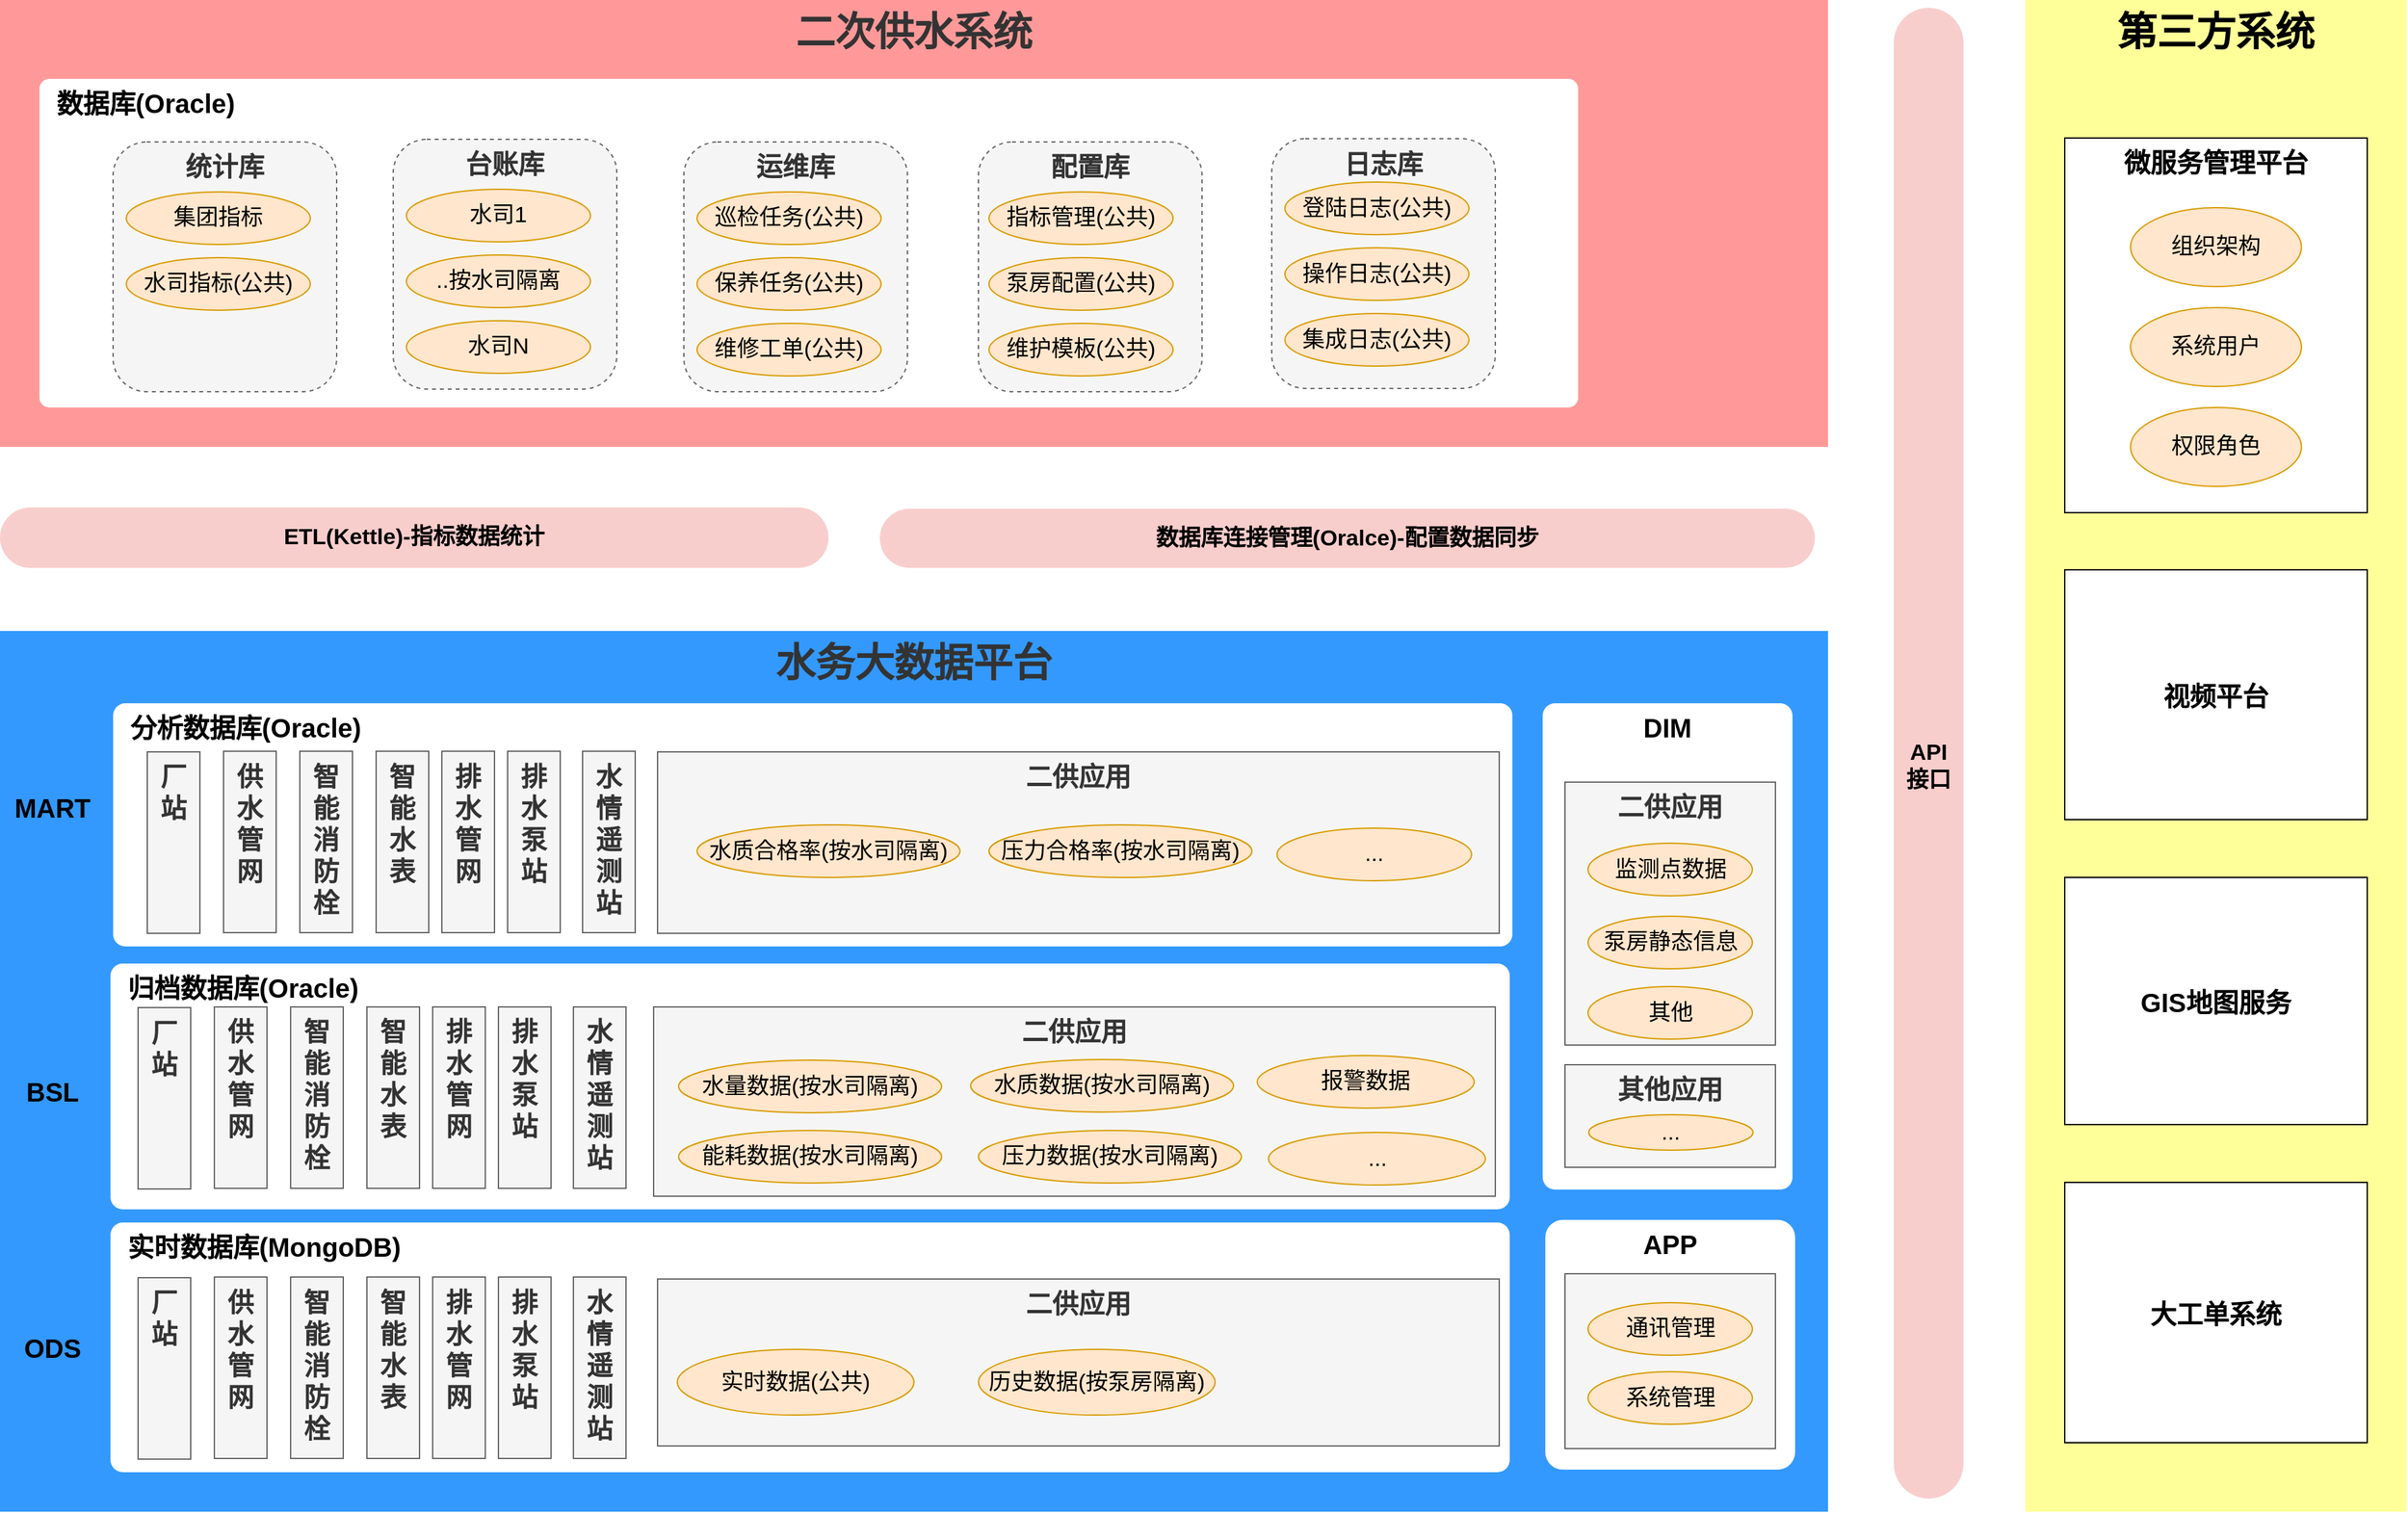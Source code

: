 <mxfile version="11.1.4" type="github"><diagram id="aUxOVbYmpMWk11X6O8E0" name="数据架构图0"><mxGraphModel dx="1613" dy="1033" grid="0" gridSize="10" guides="1" tooltips="1" connect="1" arrows="1" fold="1" page="1" pageScale="1" pageWidth="1654" pageHeight="1169" math="0" shadow="0"><root><mxCell id="0"/><mxCell id="1" parent="0"/><mxCell id="Oe_9LSU3-vvhIkW45eWQ-1" value="水务大数据平台" style="rounded=0;whiteSpace=wrap;html=1;align=center;verticalAlign=top;fontStyle=1;fontSize=30;fillColor=#3399FF;strokeColor=none;fontColor=#333333;" parent="1" vertex="1"><mxGeometry x="10" y="640" width="1390" height="670" as="geometry"/></mxCell><mxCell id="Oe_9LSU3-vvhIkW45eWQ-2" value="第三方系统" style="rounded=0;whiteSpace=wrap;html=1;fontSize=30;align=center;verticalAlign=top;fontStyle=1;fillColor=#FFFF99;strokeColor=none;" parent="1" vertex="1"><mxGeometry x="1550" y="160" width="290" height="1150" as="geometry"/></mxCell><mxCell id="Oe_9LSU3-vvhIkW45eWQ-3" value="二次供水系统" style="rounded=0;whiteSpace=wrap;html=1;align=center;verticalAlign=top;fontStyle=1;fontSize=30;fillColor=#FF9999;strokeColor=none;fontColor=#333333;" parent="1" vertex="1"><mxGeometry x="10" y="160" width="1390" height="340" as="geometry"/></mxCell><mxCell id="Oe_9LSU3-vvhIkW45eWQ-4" value="微服务管理平台" style="rounded=0;whiteSpace=wrap;html=1;align=center;verticalAlign=top;fontStyle=1;fontSize=20;" parent="1" vertex="1"><mxGeometry x="1580" y="265" width="230" height="285" as="geometry"/></mxCell><mxCell id="Oe_9LSU3-vvhIkW45eWQ-7" value="ETL(Kettle)-指标数据统计" style="rounded=1;whiteSpace=wrap;html=1;arcSize=50;fillColor=#f8cecc;strokeColor=none;fontSize=17;fontStyle=1" parent="1" vertex="1"><mxGeometry x="10" y="546" width="630" height="46" as="geometry"/></mxCell><mxCell id="Oe_9LSU3-vvhIkW45eWQ-10" value="数据库连接管理(Oralce)-配置数据同步" style="rounded=1;whiteSpace=wrap;html=1;arcSize=50;fillColor=#f8cecc;strokeColor=none;fontSize=17;fontStyle=1" parent="1" vertex="1"><mxGeometry x="679" y="547" width="711" height="45" as="geometry"/></mxCell><mxCell id="Oe_9LSU3-vvhIkW45eWQ-11" value="组织架构" style="ellipse;whiteSpace=wrap;html=1;align=center;fontSize=17;fillColor=#ffe6cc;strokeColor=#d79b00;" parent="1" vertex="1"><mxGeometry x="1630" y="318" width="130" height="60" as="geometry"/></mxCell><mxCell id="Oe_9LSU3-vvhIkW45eWQ-12" value="系统用户" style="ellipse;whiteSpace=wrap;html=1;align=center;fontSize=17;fillColor=#ffe6cc;strokeColor=#d79b00;" parent="1" vertex="1"><mxGeometry x="1630" y="394" width="130" height="60" as="geometry"/></mxCell><mxCell id="Oe_9LSU3-vvhIkW45eWQ-13" value="权限角色" style="ellipse;whiteSpace=wrap;html=1;align=center;fontSize=17;fillColor=#ffe6cc;strokeColor=#d79b00;" parent="1" vertex="1"><mxGeometry x="1630" y="470" width="130" height="60" as="geometry"/></mxCell><mxCell id="Oe_9LSU3-vvhIkW45eWQ-14" value="&amp;nbsp; 数据库(Oracle)" style="rounded=1;whiteSpace=wrap;html=1;align=left;arcSize=3;verticalAlign=top;fontSize=20;fontStyle=1;strokeColor=none;" parent="1" vertex="1"><mxGeometry x="40" y="220" width="1170" height="250" as="geometry"/></mxCell><mxCell id="Oe_9LSU3-vvhIkW45eWQ-15" value="台账库" style="rounded=1;whiteSpace=wrap;html=1;align=center;verticalAlign=top;fontSize=20;fontStyle=1;fillColor=#f5f5f5;strokeColor=#666666;fontColor=#333333;dashed=1;" parent="1" vertex="1"><mxGeometry x="309" y="266" width="170" height="190" as="geometry"/></mxCell><mxCell id="Oe_9LSU3-vvhIkW45eWQ-16" value="运维库" style="rounded=1;whiteSpace=wrap;html=1;align=center;verticalAlign=top;fontSize=20;fontStyle=1;fillColor=#f5f5f5;strokeColor=#666666;fontColor=#333333;dashed=1;" parent="1" vertex="1"><mxGeometry x="530" y="268" width="170" height="190" as="geometry"/></mxCell><mxCell id="Oe_9LSU3-vvhIkW45eWQ-17" value="配置库" style="rounded=1;whiteSpace=wrap;html=1;align=center;verticalAlign=top;fontSize=20;fontStyle=1;fillColor=#f5f5f5;strokeColor=#666666;fontColor=#333333;dashed=1;" parent="1" vertex="1"><mxGeometry x="754" y="268" width="170" height="190" as="geometry"/></mxCell><mxCell id="Oe_9LSU3-vvhIkW45eWQ-18" value="统计库" style="rounded=1;whiteSpace=wrap;html=1;align=center;verticalAlign=top;fontSize=20;fontStyle=1;fillColor=#f5f5f5;strokeColor=#666666;fontColor=#333333;dashed=1;" parent="1" vertex="1"><mxGeometry x="96" y="268" width="170" height="190" as="geometry"/></mxCell><mxCell id="Oe_9LSU3-vvhIkW45eWQ-19" value="日志库" style="rounded=1;whiteSpace=wrap;html=1;align=center;verticalAlign=top;fontSize=20;fontStyle=1;fillColor=#f5f5f5;strokeColor=#666666;fontColor=#333333;dashed=1;" parent="1" vertex="1"><mxGeometry x="977" y="265.5" width="170" height="190" as="geometry"/></mxCell><mxCell id="Oe_9LSU3-vvhIkW45eWQ-20" value="水司1" style="ellipse;whiteSpace=wrap;html=1;align=center;fontSize=17;fillColor=#ffe6cc;strokeColor=#d79b00;" parent="1" vertex="1"><mxGeometry x="319" y="304" width="140" height="40" as="geometry"/></mxCell><mxCell id="Oe_9LSU3-vvhIkW45eWQ-21" value="..按水司隔离" style="ellipse;whiteSpace=wrap;html=1;align=center;fontSize=17;fillColor=#ffe6cc;strokeColor=#d79b00;" parent="1" vertex="1"><mxGeometry x="319" y="354" width="140" height="40" as="geometry"/></mxCell><mxCell id="Oe_9LSU3-vvhIkW45eWQ-22" value="水司N" style="ellipse;whiteSpace=wrap;html=1;align=center;fontSize=17;fillColor=#ffe6cc;strokeColor=#d79b00;" parent="1" vertex="1"><mxGeometry x="319" y="404" width="140" height="40" as="geometry"/></mxCell><mxCell id="Oe_9LSU3-vvhIkW45eWQ-23" value="集团指标" style="ellipse;whiteSpace=wrap;html=1;align=center;fontSize=17;fillColor=#ffe6cc;strokeColor=#d79b00;" parent="1" vertex="1"><mxGeometry x="106" y="306" width="140" height="40" as="geometry"/></mxCell><mxCell id="Oe_9LSU3-vvhIkW45eWQ-24" value="水司指标(公共)" style="ellipse;whiteSpace=wrap;html=1;align=center;fontSize=17;fillColor=#ffe6cc;strokeColor=#d79b00;" parent="1" vertex="1"><mxGeometry x="106" y="356" width="140" height="40" as="geometry"/></mxCell><mxCell id="Oe_9LSU3-vvhIkW45eWQ-25" value="巡检任务(公共)" style="ellipse;whiteSpace=wrap;html=1;align=center;fontSize=17;fillColor=#ffe6cc;strokeColor=#d79b00;" parent="1" vertex="1"><mxGeometry x="540" y="306" width="140" height="40" as="geometry"/></mxCell><mxCell id="Oe_9LSU3-vvhIkW45eWQ-26" value="保养任务(公共)" style="ellipse;whiteSpace=wrap;html=1;align=center;fontSize=17;fillColor=#ffe6cc;strokeColor=#d79b00;" parent="1" vertex="1"><mxGeometry x="540" y="356" width="140" height="40" as="geometry"/></mxCell><mxCell id="Oe_9LSU3-vvhIkW45eWQ-27" value="维修工单(公共)" style="ellipse;whiteSpace=wrap;html=1;align=center;fontSize=17;fillColor=#ffe6cc;strokeColor=#d79b00;" parent="1" vertex="1"><mxGeometry x="540" y="406" width="140" height="40" as="geometry"/></mxCell><mxCell id="Oe_9LSU3-vvhIkW45eWQ-28" value="指标管理(公共)" style="ellipse;whiteSpace=wrap;html=1;align=center;fontSize=17;fillColor=#ffe6cc;strokeColor=#d79b00;" parent="1" vertex="1"><mxGeometry x="762" y="306" width="140" height="40" as="geometry"/></mxCell><mxCell id="Oe_9LSU3-vvhIkW45eWQ-29" value="泵房配置(公共)" style="ellipse;whiteSpace=wrap;html=1;align=center;fontSize=17;fillColor=#ffe6cc;strokeColor=#d79b00;" parent="1" vertex="1"><mxGeometry x="762" y="356" width="140" height="40" as="geometry"/></mxCell><mxCell id="Oe_9LSU3-vvhIkW45eWQ-30" value="维护模板(公共)" style="ellipse;whiteSpace=wrap;html=1;align=center;fontSize=17;fillColor=#ffe6cc;strokeColor=#d79b00;" parent="1" vertex="1"><mxGeometry x="762" y="406" width="140" height="40" as="geometry"/></mxCell><mxCell id="Oe_9LSU3-vvhIkW45eWQ-31" value="登陆日志(公共)" style="ellipse;whiteSpace=wrap;html=1;align=center;fontSize=17;fillColor=#ffe6cc;strokeColor=#d79b00;" parent="1" vertex="1"><mxGeometry x="987" y="298.5" width="140" height="40" as="geometry"/></mxCell><mxCell id="Oe_9LSU3-vvhIkW45eWQ-32" value="操作日志(公共)" style="ellipse;whiteSpace=wrap;html=1;align=center;fontSize=17;fillColor=#ffe6cc;strokeColor=#d79b00;" parent="1" vertex="1"><mxGeometry x="987" y="348.5" width="140" height="40" as="geometry"/></mxCell><mxCell id="Oe_9LSU3-vvhIkW45eWQ-33" value="集成日志(公共)" style="ellipse;whiteSpace=wrap;html=1;align=center;fontSize=17;fillColor=#ffe6cc;strokeColor=#d79b00;" parent="1" vertex="1"><mxGeometry x="987" y="398.5" width="140" height="40" as="geometry"/></mxCell><mxCell id="Oe_9LSU3-vvhIkW45eWQ-34" value="视频平台" style="rounded=0;whiteSpace=wrap;html=1;align=center;verticalAlign=middle;fontStyle=1;fontSize=20;" parent="1" vertex="1"><mxGeometry x="1580" y="593.5" width="230" height="190" as="geometry"/></mxCell><mxCell id="Oe_9LSU3-vvhIkW45eWQ-35" value="GIS地图服务" style="rounded=0;whiteSpace=wrap;html=1;align=center;verticalAlign=middle;fontStyle=1;fontSize=20;" parent="1" vertex="1"><mxGeometry x="1580" y="827.5" width="230" height="188" as="geometry"/></mxCell><mxCell id="Oe_9LSU3-vvhIkW45eWQ-36" value="大工单系统" style="rounded=0;whiteSpace=wrap;html=1;align=center;verticalAlign=middle;fontStyle=1;fontSize=20;" parent="1" vertex="1"><mxGeometry x="1580" y="1059.5" width="230" height="198" as="geometry"/></mxCell><mxCell id="Oe_9LSU3-vvhIkW45eWQ-39" value="&lt;br style=&quot;font-size: 17px;&quot;&gt;API&lt;br style=&quot;font-size: 17px;&quot;&gt;接口" style="rounded=1;whiteSpace=wrap;html=1;fillColor=#f8cecc;fontSize=17;align=center;arcSize=50;strokeColor=none;fontStyle=1" parent="1" vertex="1"><mxGeometry x="1450" y="166" width="53" height="1134" as="geometry"/></mxCell><mxCell id="Oe_9LSU3-vvhIkW45eWQ-60" value="&amp;nbsp; 分析数据库(Oracle)" style="rounded=1;whiteSpace=wrap;html=1;align=left;verticalAlign=top;fontSize=20;fontStyle=1;arcSize=5;strokeColor=none;" parent="1" vertex="1"><mxGeometry x="96" y="695" width="1064" height="185" as="geometry"/></mxCell><mxCell id="Oe_9LSU3-vvhIkW45eWQ-62" value="APP" style="rounded=1;whiteSpace=wrap;html=1;align=center;verticalAlign=top;fontSize=20;fontStyle=1;arcSize=7;strokeColor=none;" parent="1" vertex="1"><mxGeometry x="1185" y="1088" width="190" height="190" as="geometry"/></mxCell><mxCell id="Oe_9LSU3-vvhIkW45eWQ-64" value="DIM" style="rounded=1;whiteSpace=wrap;html=1;align=center;verticalAlign=top;fontSize=20;fontStyle=1;arcSize=5;strokeColor=none;fillColor=#FFFFFF;" parent="1" vertex="1"><mxGeometry x="1183" y="695" width="190" height="370" as="geometry"/></mxCell><mxCell id="Oe_9LSU3-vvhIkW45eWQ-65" value="&amp;nbsp; 归档数据库(Oracle)" style="rounded=1;whiteSpace=wrap;html=1;align=left;verticalAlign=top;fontSize=20;fontStyle=1;arcSize=5;strokeColor=none;" parent="1" vertex="1"><mxGeometry x="94" y="893" width="1064" height="187" as="geometry"/></mxCell><mxCell id="Oe_9LSU3-vvhIkW45eWQ-66" value="&amp;nbsp; 实时数据库(MongoDB)" style="rounded=1;whiteSpace=wrap;html=1;align=left;verticalAlign=top;fontSize=20;fontStyle=1;arcSize=5;strokeColor=none;" parent="1" vertex="1"><mxGeometry x="94" y="1090" width="1064" height="190" as="geometry"/></mxCell><mxCell id="TP82hIZ7wopVkF_2bIH0-3" value="二供应用" style="rounded=0;whiteSpace=wrap;html=1;align=center;verticalAlign=top;fontStyle=1;fontSize=20;fillColor=#f5f5f5;strokeColor=#666666;fontColor=#333333;" parent="1" vertex="1"><mxGeometry x="510" y="732" width="640" height="138" as="geometry"/></mxCell><mxCell id="B3ke0WY-uUrDIo5z7b3S-2" value="二供应用" style="rounded=0;whiteSpace=wrap;html=1;align=center;verticalAlign=top;fontStyle=1;fontSize=20;fillColor=#f5f5f5;strokeColor=#666666;fontColor=#333333;" parent="1" vertex="1"><mxGeometry x="507" y="926" width="640" height="144" as="geometry"/></mxCell><mxCell id="B3ke0WY-uUrDIo5z7b3S-1" value="水量数据(按水司隔离)" style="ellipse;whiteSpace=wrap;html=1;align=center;fontSize=17;fillColor=#ffe6cc;strokeColor=#d79b00;" parent="1" vertex="1"><mxGeometry x="526" y="966.5" width="200" height="40" as="geometry"/></mxCell><mxCell id="_du3vOML5FgjFtgtdQqs-1" value="能耗数据(按水司隔离)" style="ellipse;whiteSpace=wrap;html=1;align=center;fontSize=17;fillColor=#ffe6cc;strokeColor=#d79b00;" parent="1" vertex="1"><mxGeometry x="526" y="1020" width="200" height="40" as="geometry"/></mxCell><mxCell id="_du3vOML5FgjFtgtdQqs-4" value="压力数据(按水司隔离)" style="ellipse;whiteSpace=wrap;html=1;align=center;fontSize=17;fillColor=#ffe6cc;strokeColor=#d79b00;" parent="1" vertex="1"><mxGeometry x="754" y="1020" width="200" height="40" as="geometry"/></mxCell><mxCell id="_du3vOML5FgjFtgtdQqs-6" value="二供应用" style="rounded=0;whiteSpace=wrap;html=1;align=center;verticalAlign=top;fontStyle=1;fontSize=20;fillColor=#f5f5f5;strokeColor=#666666;fontColor=#333333;" parent="1" vertex="1"><mxGeometry x="510" y="1133" width="640" height="127" as="geometry"/></mxCell><mxCell id="aE88TOAT0BhvEkj1Yj9G-1" value="水质数据(按水司隔离)" style="ellipse;whiteSpace=wrap;html=1;align=center;fontSize=17;fillColor=#ffe6cc;strokeColor=#d79b00;" parent="1" vertex="1"><mxGeometry x="748" y="966" width="200" height="40" as="geometry"/></mxCell><mxCell id="aE88TOAT0BhvEkj1Yj9G-2" value="报警数据" style="ellipse;whiteSpace=wrap;html=1;align=center;fontSize=17;fillColor=#ffe6cc;strokeColor=#d79b00;" parent="1" vertex="1"><mxGeometry x="966" y="963" width="165" height="40" as="geometry"/></mxCell><mxCell id="aE88TOAT0BhvEkj1Yj9G-3" value="压力合格率(按水司隔离)" style="ellipse;whiteSpace=wrap;html=1;align=center;fontSize=17;fillColor=#ffe6cc;strokeColor=#d79b00;" parent="1" vertex="1"><mxGeometry x="762" y="787.5" width="200" height="40" as="geometry"/></mxCell><mxCell id="aE88TOAT0BhvEkj1Yj9G-4" value="水质合格率(按水司隔离)" style="ellipse;whiteSpace=wrap;html=1;align=center;fontSize=17;fillColor=#ffe6cc;strokeColor=#d79b00;" parent="1" vertex="1"><mxGeometry x="540" y="787.5" width="200" height="40" as="geometry"/></mxCell><mxCell id="LhAA3mIobMFLbq-8ydLx-1" value="历史数据(按泵房隔离)" style="ellipse;whiteSpace=wrap;html=1;align=center;fontSize=17;fillColor=#ffe6cc;strokeColor=#d79b00;" parent="1" vertex="1"><mxGeometry x="754" y="1186.5" width="180" height="50" as="geometry"/></mxCell><mxCell id="byFm4O6IbIQinCRda1SG-1" value="实时数据(公共)" style="ellipse;whiteSpace=wrap;html=1;align=center;fontSize=17;fillColor=#ffe6cc;strokeColor=#d79b00;" parent="1" vertex="1"><mxGeometry x="525" y="1186.5" width="180" height="50" as="geometry"/></mxCell><mxCell id="byFm4O6IbIQinCRda1SG-3" value="厂站" style="rounded=0;whiteSpace=wrap;html=1;align=center;verticalAlign=top;fontStyle=1;fontSize=20;fillColor=#f5f5f5;strokeColor=#666666;fontColor=#333333;" parent="1" vertex="1"><mxGeometry x="122" y="732" width="40" height="138" as="geometry"/></mxCell><mxCell id="byFm4O6IbIQinCRda1SG-4" value="供水管网" style="rounded=0;whiteSpace=wrap;html=1;align=center;verticalAlign=top;fontStyle=1;fontSize=20;fillColor=#f5f5f5;strokeColor=#666666;fontColor=#333333;" parent="1" vertex="1"><mxGeometry x="180" y="731.5" width="40" height="138" as="geometry"/></mxCell><mxCell id="byFm4O6IbIQinCRda1SG-5" value="智能消防栓" style="rounded=0;whiteSpace=wrap;html=1;align=center;verticalAlign=top;fontStyle=1;fontSize=20;fillColor=#f5f5f5;strokeColor=#666666;fontColor=#333333;" parent="1" vertex="1"><mxGeometry x="238" y="731.5" width="40" height="138" as="geometry"/></mxCell><mxCell id="byFm4O6IbIQinCRda1SG-6" value="智能水表" style="rounded=0;whiteSpace=wrap;html=1;align=center;verticalAlign=top;fontStyle=1;fontSize=20;fillColor=#f5f5f5;strokeColor=#666666;fontColor=#333333;" parent="1" vertex="1"><mxGeometry x="296" y="731.5" width="40" height="138" as="geometry"/></mxCell><mxCell id="byFm4O6IbIQinCRda1SG-7" value="排水管网" style="rounded=0;whiteSpace=wrap;html=1;align=center;verticalAlign=top;fontStyle=1;fontSize=20;fillColor=#f5f5f5;strokeColor=#666666;fontColor=#333333;" parent="1" vertex="1"><mxGeometry x="346" y="731.5" width="40" height="138" as="geometry"/></mxCell><mxCell id="byFm4O6IbIQinCRda1SG-8" value="排水泵站" style="rounded=0;whiteSpace=wrap;html=1;align=center;verticalAlign=top;fontStyle=1;fontSize=20;fillColor=#f5f5f5;strokeColor=#666666;fontColor=#333333;" parent="1" vertex="1"><mxGeometry x="396" y="731.5" width="40" height="138" as="geometry"/></mxCell><mxCell id="byFm4O6IbIQinCRda1SG-9" value="水情遥测站" style="rounded=0;whiteSpace=wrap;html=1;align=center;verticalAlign=top;fontStyle=1;fontSize=20;fillColor=#f5f5f5;strokeColor=#666666;fontColor=#333333;" parent="1" vertex="1"><mxGeometry x="453" y="731.5" width="40" height="138" as="geometry"/></mxCell><mxCell id="byFm4O6IbIQinCRda1SG-10" value="厂站" style="rounded=0;whiteSpace=wrap;html=1;align=center;verticalAlign=top;fontStyle=1;fontSize=20;fillColor=#f5f5f5;strokeColor=#666666;fontColor=#333333;" parent="1" vertex="1"><mxGeometry x="115" y="926.5" width="40" height="138" as="geometry"/></mxCell><mxCell id="byFm4O6IbIQinCRda1SG-11" value="供水管网" style="rounded=0;whiteSpace=wrap;html=1;align=center;verticalAlign=top;fontStyle=1;fontSize=20;fillColor=#f5f5f5;strokeColor=#666666;fontColor=#333333;" parent="1" vertex="1"><mxGeometry x="173" y="926" width="40" height="138" as="geometry"/></mxCell><mxCell id="byFm4O6IbIQinCRda1SG-12" value="智能消防栓" style="rounded=0;whiteSpace=wrap;html=1;align=center;verticalAlign=top;fontStyle=1;fontSize=20;fillColor=#f5f5f5;strokeColor=#666666;fontColor=#333333;" parent="1" vertex="1"><mxGeometry x="231" y="926" width="40" height="138" as="geometry"/></mxCell><mxCell id="byFm4O6IbIQinCRda1SG-13" value="智能水表" style="rounded=0;whiteSpace=wrap;html=1;align=center;verticalAlign=top;fontStyle=1;fontSize=20;fillColor=#f5f5f5;strokeColor=#666666;fontColor=#333333;" parent="1" vertex="1"><mxGeometry x="289" y="926" width="40" height="138" as="geometry"/></mxCell><mxCell id="byFm4O6IbIQinCRda1SG-14" value="排水管网" style="rounded=0;whiteSpace=wrap;html=1;align=center;verticalAlign=top;fontStyle=1;fontSize=20;fillColor=#f5f5f5;strokeColor=#666666;fontColor=#333333;" parent="1" vertex="1"><mxGeometry x="339" y="926" width="40" height="138" as="geometry"/></mxCell><mxCell id="byFm4O6IbIQinCRda1SG-15" value="排水泵站" style="rounded=0;whiteSpace=wrap;html=1;align=center;verticalAlign=top;fontStyle=1;fontSize=20;fillColor=#f5f5f5;strokeColor=#666666;fontColor=#333333;" parent="1" vertex="1"><mxGeometry x="389" y="926" width="40" height="138" as="geometry"/></mxCell><mxCell id="byFm4O6IbIQinCRda1SG-16" value="水情遥测站" style="rounded=0;whiteSpace=wrap;html=1;align=center;verticalAlign=top;fontStyle=1;fontSize=20;fillColor=#f5f5f5;strokeColor=#666666;fontColor=#333333;" parent="1" vertex="1"><mxGeometry x="446" y="926" width="40" height="138" as="geometry"/></mxCell><mxCell id="byFm4O6IbIQinCRda1SG-17" value="厂站" style="rounded=0;whiteSpace=wrap;html=1;align=center;verticalAlign=top;fontStyle=1;fontSize=20;fillColor=#f5f5f5;strokeColor=#666666;fontColor=#333333;" parent="1" vertex="1"><mxGeometry x="115" y="1132" width="40" height="138" as="geometry"/></mxCell><mxCell id="byFm4O6IbIQinCRda1SG-18" value="供水管网" style="rounded=0;whiteSpace=wrap;html=1;align=center;verticalAlign=top;fontStyle=1;fontSize=20;fillColor=#f5f5f5;strokeColor=#666666;fontColor=#333333;" parent="1" vertex="1"><mxGeometry x="173" y="1131.5" width="40" height="138" as="geometry"/></mxCell><mxCell id="byFm4O6IbIQinCRda1SG-19" value="智能消防栓" style="rounded=0;whiteSpace=wrap;html=1;align=center;verticalAlign=top;fontStyle=1;fontSize=20;fillColor=#f5f5f5;strokeColor=#666666;fontColor=#333333;" parent="1" vertex="1"><mxGeometry x="231" y="1131.5" width="40" height="138" as="geometry"/></mxCell><mxCell id="byFm4O6IbIQinCRda1SG-20" value="智能水表" style="rounded=0;whiteSpace=wrap;html=1;align=center;verticalAlign=top;fontStyle=1;fontSize=20;fillColor=#f5f5f5;strokeColor=#666666;fontColor=#333333;" parent="1" vertex="1"><mxGeometry x="289" y="1131.5" width="40" height="138" as="geometry"/></mxCell><mxCell id="byFm4O6IbIQinCRda1SG-21" value="排水管网" style="rounded=0;whiteSpace=wrap;html=1;align=center;verticalAlign=top;fontStyle=1;fontSize=20;fillColor=#f5f5f5;strokeColor=#666666;fontColor=#333333;" parent="1" vertex="1"><mxGeometry x="339" y="1131.5" width="40" height="138" as="geometry"/></mxCell><mxCell id="byFm4O6IbIQinCRda1SG-22" value="排水泵站" style="rounded=0;whiteSpace=wrap;html=1;align=center;verticalAlign=top;fontStyle=1;fontSize=20;fillColor=#f5f5f5;strokeColor=#666666;fontColor=#333333;" parent="1" vertex="1"><mxGeometry x="389" y="1131.5" width="40" height="138" as="geometry"/></mxCell><mxCell id="byFm4O6IbIQinCRda1SG-23" value="水情遥测站" style="rounded=0;whiteSpace=wrap;html=1;align=center;verticalAlign=top;fontStyle=1;fontSize=20;fillColor=#f5f5f5;strokeColor=#666666;fontColor=#333333;" parent="1" vertex="1"><mxGeometry x="446" y="1131.5" width="40" height="138" as="geometry"/></mxCell><mxCell id="byFm4O6IbIQinCRda1SG-24" value="MART" style="text;html=1;strokeColor=none;fillColor=none;align=center;verticalAlign=middle;whiteSpace=wrap;rounded=0;fontSize=20;fontColor=#000000;fontStyle=1" parent="1" vertex="1"><mxGeometry x="30" y="764" width="40" height="20" as="geometry"/></mxCell><mxCell id="byFm4O6IbIQinCRda1SG-25" value="BSL" style="text;html=1;strokeColor=none;fillColor=none;align=center;verticalAlign=middle;whiteSpace=wrap;rounded=0;fontSize=20;fontColor=#000000;fontStyle=1" parent="1" vertex="1"><mxGeometry x="30" y="980" width="40" height="20" as="geometry"/></mxCell><mxCell id="byFm4O6IbIQinCRda1SG-26" value="ODS" style="text;html=1;strokeColor=none;fillColor=none;align=center;verticalAlign=middle;whiteSpace=wrap;rounded=0;fontSize=20;fontColor=#000000;fontStyle=1" parent="1" vertex="1"><mxGeometry x="30" y="1175" width="40" height="20" as="geometry"/></mxCell><mxCell id="y_AmUEBZO6ig6x9Yxnwl-1" value="二供应用" style="rounded=0;whiteSpace=wrap;html=1;align=center;verticalAlign=top;fontStyle=1;fontSize=20;fillColor=#f5f5f5;strokeColor=#666666;fontColor=#333333;" parent="1" vertex="1"><mxGeometry x="1200" y="755" width="160" height="200" as="geometry"/></mxCell><mxCell id="y_AmUEBZO6ig6x9Yxnwl-2" value="其他应用" style="rounded=0;whiteSpace=wrap;html=1;align=center;verticalAlign=top;fontStyle=1;fontSize=20;fillColor=#f5f5f5;strokeColor=#666666;fontColor=#333333;" parent="1" vertex="1"><mxGeometry x="1200" y="970" width="160" height="78" as="geometry"/></mxCell><mxCell id="y_AmUEBZO6ig6x9Yxnwl-6" value="监测点数据" style="ellipse;whiteSpace=wrap;html=1;align=center;fontSize=17;fillColor=#ffe6cc;strokeColor=#d79b00;" parent="1" vertex="1"><mxGeometry x="1217.5" y="801.5" width="125" height="40" as="geometry"/></mxCell><mxCell id="y_AmUEBZO6ig6x9Yxnwl-7" value="泵房静态信息" style="ellipse;whiteSpace=wrap;html=1;align=center;fontSize=17;fillColor=#ffe6cc;strokeColor=#d79b00;" parent="1" vertex="1"><mxGeometry x="1217.5" y="857" width="125" height="40" as="geometry"/></mxCell><mxCell id="y_AmUEBZO6ig6x9Yxnwl-8" value="其他" style="ellipse;whiteSpace=wrap;html=1;align=center;fontSize=17;fillColor=#ffe6cc;strokeColor=#d79b00;" parent="1" vertex="1"><mxGeometry x="1217.5" y="910.5" width="125" height="40" as="geometry"/></mxCell><mxCell id="y_AmUEBZO6ig6x9Yxnwl-27" value="..." style="ellipse;whiteSpace=wrap;html=1;align=center;fontSize=17;fillColor=#ffe6cc;strokeColor=#d79b00;" parent="1" vertex="1"><mxGeometry x="1218" y="1008" width="125" height="27" as="geometry"/></mxCell><mxCell id="y_AmUEBZO6ig6x9Yxnwl-28" value="..." style="ellipse;whiteSpace=wrap;html=1;align=center;fontSize=17;fillColor=#ffe6cc;strokeColor=#d79b00;" parent="1" vertex="1"><mxGeometry x="974.5" y="1021.5" width="165" height="40" as="geometry"/></mxCell><mxCell id="y_AmUEBZO6ig6x9Yxnwl-29" value="..." style="ellipse;whiteSpace=wrap;html=1;align=center;fontSize=17;fillColor=#ffe6cc;strokeColor=#d79b00;" parent="1" vertex="1"><mxGeometry x="981" y="790" width="148" height="40" as="geometry"/></mxCell><mxCell id="y_AmUEBZO6ig6x9Yxnwl-30" value="..." style="rounded=0;whiteSpace=wrap;html=1;align=center;verticalAlign=top;fontStyle=1;fontSize=20;fillColor=#f5f5f5;strokeColor=#666666;fontColor=#333333;" parent="1" vertex="1"><mxGeometry x="1200" y="1129" width="160" height="133" as="geometry"/></mxCell><mxCell id="y_AmUEBZO6ig6x9Yxnwl-25" value="系统管理" style="ellipse;whiteSpace=wrap;html=1;align=center;fontSize=17;fillColor=#ffe6cc;strokeColor=#d79b00;" parent="1" vertex="1"><mxGeometry x="1217.5" y="1203.5" width="125" height="40" as="geometry"/></mxCell><mxCell id="y_AmUEBZO6ig6x9Yxnwl-26" value="通讯管理" style="ellipse;whiteSpace=wrap;html=1;align=center;fontSize=17;fillColor=#ffe6cc;strokeColor=#d79b00;" parent="1" vertex="1"><mxGeometry x="1217.5" y="1151" width="125" height="40" as="geometry"/></mxCell></root></mxGraphModel></diagram><diagram id="rM9idLzCHnovY9rHY8cr" name="数据架构图"><mxGraphModel dx="1669" dy="886" grid="1" gridSize="10" guides="1" tooltips="1" connect="1" arrows="1" fold="1" page="1" pageScale="1" pageWidth="1654" pageHeight="1169" math="0" shadow="0"><root><mxCell id="7bHoAlDkKwIP_AejhG8R-0"/><mxCell id="7bHoAlDkKwIP_AejhG8R-1" parent="7bHoAlDkKwIP_AejhG8R-0"/><mxCell id="Ml9HkdTHNtOGjgGLfHFn-0" value="水务大数据平台" style="rounded=0;whiteSpace=wrap;html=1;align=center;verticalAlign=top;fontStyle=1;fontSize=30;" vertex="1" parent="7bHoAlDkKwIP_AejhG8R-1"><mxGeometry x="226" y="640" width="1174" height="489" as="geometry"/></mxCell><mxCell id="ZM5ZUGBbuT96tkMPXIoY-0" value="第三方系统" style="rounded=0;whiteSpace=wrap;html=1;fillColor=#FFFFFF;fontSize=30;fontColor=#000000;align=center;verticalAlign=top;fontStyle=1" vertex="1" parent="7bHoAlDkKwIP_AejhG8R-1"><mxGeometry x="1435" y="160" width="290" height="970" as="geometry"/></mxCell><mxCell id="7bHoAlDkKwIP_AejhG8R-2" value="二次供水系统" style="rounded=0;whiteSpace=wrap;html=1;align=center;verticalAlign=top;fontStyle=1;fontSize=30;" vertex="1" parent="7bHoAlDkKwIP_AejhG8R-1"><mxGeometry x="226" y="160" width="1054" height="340" as="geometry"/></mxCell><mxCell id="7bHoAlDkKwIP_AejhG8R-4" value="微服务管理平台" style="rounded=0;whiteSpace=wrap;html=1;align=center;verticalAlign=top;fontStyle=1;fontSize=20;" vertex="1" parent="7bHoAlDkKwIP_AejhG8R-1"><mxGeometry x="1465" y="265" width="230" height="185" as="geometry"/></mxCell><mxCell id="Ml9HkdTHNtOGjgGLfHFn-43" style="edgeStyle=none;rounded=0;orthogonalLoop=1;jettySize=auto;html=1;strokeColor=#004C99;fontSize=20;fontColor=#000000;" edge="1" parent="7bHoAlDkKwIP_AejhG8R-1" source="7bHoAlDkKwIP_AejhG8R-7"><mxGeometry relative="1" as="geometry"><mxPoint x="433" y="640" as="targetPoint"/></mxGeometry></mxCell><mxCell id="Ml9HkdTHNtOGjgGLfHFn-44" style="edgeStyle=none;rounded=0;orthogonalLoop=1;jettySize=auto;html=1;strokeColor=#004C99;fontSize=20;fontColor=#000000;" edge="1" parent="7bHoAlDkKwIP_AejhG8R-1" source="7bHoAlDkKwIP_AejhG8R-7"><mxGeometry relative="1" as="geometry"><mxPoint x="433" y="500" as="targetPoint"/></mxGeometry></mxCell><mxCell id="7bHoAlDkKwIP_AejhG8R-7" value="ETL(Kettle)-指标数据统计" style="rounded=1;whiteSpace=wrap;html=1;arcSize=50;fillColor=#dae8fc;strokeColor=#6c8ebf;fontSize=17;fontStyle=1" vertex="1" parent="7bHoAlDkKwIP_AejhG8R-1"><mxGeometry x="226" y="542" width="414" height="46" as="geometry"/></mxCell><mxCell id="Ml9HkdTHNtOGjgGLfHFn-39" style="edgeStyle=none;rounded=0;orthogonalLoop=1;jettySize=auto;html=1;entryX=0.716;entryY=1.004;entryDx=0;entryDy=0;entryPerimeter=0;strokeColor=#004C99;fontSize=20;fontColor=#000000;" edge="1" parent="7bHoAlDkKwIP_AejhG8R-1" source="7bHoAlDkKwIP_AejhG8R-10" target="7bHoAlDkKwIP_AejhG8R-2"><mxGeometry relative="1" as="geometry"/></mxCell><mxCell id="Ml9HkdTHNtOGjgGLfHFn-41" style="edgeStyle=none;rounded=0;orthogonalLoop=1;jettySize=auto;html=1;strokeColor=#004C99;fontSize=20;fontColor=#000000;" edge="1" parent="7bHoAlDkKwIP_AejhG8R-1" source="7bHoAlDkKwIP_AejhG8R-10"><mxGeometry relative="1" as="geometry"><mxPoint x="979" y="640" as="targetPoint"/></mxGeometry></mxCell><mxCell id="7bHoAlDkKwIP_AejhG8R-10" value="数据库连接管理(Oralce)-配置数据同步" style="rounded=1;whiteSpace=wrap;html=1;arcSize=50;fillColor=#dae8fc;strokeColor=#6c8ebf;fontSize=17;fontStyle=1" vertex="1" parent="7bHoAlDkKwIP_AejhG8R-1"><mxGeometry x="679" y="547" width="601" height="45" as="geometry"/></mxCell><mxCell id="7bHoAlDkKwIP_AejhG8R-21" value="组织架构" style="ellipse;whiteSpace=wrap;html=1;align=center;fontSize=17;fillColor=#ffe6cc;strokeColor=#d79b00;" vertex="1" parent="7bHoAlDkKwIP_AejhG8R-1"><mxGeometry x="1515" y="300" width="130" height="35" as="geometry"/></mxCell><mxCell id="7bHoAlDkKwIP_AejhG8R-22" value="系统用户" style="ellipse;whiteSpace=wrap;html=1;align=center;fontSize=17;fillColor=#ffe6cc;strokeColor=#d79b00;" vertex="1" parent="7bHoAlDkKwIP_AejhG8R-1"><mxGeometry x="1515" y="343" width="130" height="35" as="geometry"/></mxCell><mxCell id="7bHoAlDkKwIP_AejhG8R-23" value="权限角色" style="ellipse;whiteSpace=wrap;html=1;align=center;fontSize=17;fillColor=#ffe6cc;strokeColor=#d79b00;" vertex="1" parent="7bHoAlDkKwIP_AejhG8R-1"><mxGeometry x="1515" y="389" width="130" height="40" as="geometry"/></mxCell><mxCell id="7bHoAlDkKwIP_AejhG8R-24" value="数据库(Oracle)" style="rounded=1;whiteSpace=wrap;html=1;align=left;arcSize=3;verticalAlign=top;fontSize=20;fontStyle=1" vertex="1" parent="7bHoAlDkKwIP_AejhG8R-1"><mxGeometry x="266" y="220" width="974" height="250" as="geometry"/></mxCell><mxCell id="7bHoAlDkKwIP_AejhG8R-25" value="台账库" style="rounded=1;whiteSpace=wrap;html=1;align=center;verticalAlign=top;fontSize=20;fontStyle=1" vertex="1" parent="7bHoAlDkKwIP_AejhG8R-1"><mxGeometry x="476" y="260" width="170" height="190" as="geometry"/></mxCell><mxCell id="7bHoAlDkKwIP_AejhG8R-26" value="运维库" style="rounded=1;whiteSpace=wrap;html=1;align=center;verticalAlign=top;fontSize=20;fontStyle=1" vertex="1" parent="7bHoAlDkKwIP_AejhG8R-1"><mxGeometry x="663" y="260" width="170" height="190" as="geometry"/></mxCell><mxCell id="7bHoAlDkKwIP_AejhG8R-27" value="配置库" style="rounded=1;whiteSpace=wrap;html=1;align=center;verticalAlign=top;fontSize=20;fontStyle=1" vertex="1" parent="7bHoAlDkKwIP_AejhG8R-1"><mxGeometry x="854" y="260" width="170" height="190" as="geometry"/></mxCell><mxCell id="7bHoAlDkKwIP_AejhG8R-28" value="统计库" style="rounded=1;whiteSpace=wrap;html=1;align=center;verticalAlign=top;fontSize=20;fontStyle=1" vertex="1" parent="7bHoAlDkKwIP_AejhG8R-1"><mxGeometry x="286" y="260" width="170" height="190" as="geometry"/></mxCell><mxCell id="7bHoAlDkKwIP_AejhG8R-29" value="日志库" style="rounded=1;whiteSpace=wrap;html=1;align=center;verticalAlign=top;fontSize=20;fontStyle=1" vertex="1" parent="7bHoAlDkKwIP_AejhG8R-1"><mxGeometry x="1043" y="260" width="170" height="190" as="geometry"/></mxCell><mxCell id="7bHoAlDkKwIP_AejhG8R-30" value="水司1" style="ellipse;whiteSpace=wrap;html=1;align=center;fontSize=17;fillColor=#ffe6cc;strokeColor=#d79b00;" vertex="1" parent="7bHoAlDkKwIP_AejhG8R-1"><mxGeometry x="486" y="298" width="140" height="40" as="geometry"/></mxCell><mxCell id="7bHoAlDkKwIP_AejhG8R-31" value="..按水司隔离" style="ellipse;whiteSpace=wrap;html=1;align=center;fontSize=17;fillColor=#ffe6cc;strokeColor=#d79b00;" vertex="1" parent="7bHoAlDkKwIP_AejhG8R-1"><mxGeometry x="486" y="348" width="140" height="40" as="geometry"/></mxCell><mxCell id="7bHoAlDkKwIP_AejhG8R-32" value="水司N" style="ellipse;whiteSpace=wrap;html=1;align=center;fontSize=17;fillColor=#ffe6cc;strokeColor=#d79b00;" vertex="1" parent="7bHoAlDkKwIP_AejhG8R-1"><mxGeometry x="486" y="398" width="140" height="40" as="geometry"/></mxCell><mxCell id="7bHoAlDkKwIP_AejhG8R-35" value="集团指标" style="ellipse;whiteSpace=wrap;html=1;align=center;fontSize=17;fillColor=#ffe6cc;strokeColor=#d79b00;" vertex="1" parent="7bHoAlDkKwIP_AejhG8R-1"><mxGeometry x="296" y="298" width="140" height="40" as="geometry"/></mxCell><mxCell id="7bHoAlDkKwIP_AejhG8R-36" value="水司指标(公共)" style="ellipse;whiteSpace=wrap;html=1;align=center;fontSize=17;fillColor=#ffe6cc;strokeColor=#d79b00;" vertex="1" parent="7bHoAlDkKwIP_AejhG8R-1"><mxGeometry x="296" y="348" width="140" height="40" as="geometry"/></mxCell><mxCell id="7bHoAlDkKwIP_AejhG8R-46" value="巡检任务(公共)" style="ellipse;whiteSpace=wrap;html=1;align=center;fontSize=17;fillColor=#ffe6cc;strokeColor=#d79b00;" vertex="1" parent="7bHoAlDkKwIP_AejhG8R-1"><mxGeometry x="673" y="298" width="140" height="40" as="geometry"/></mxCell><mxCell id="7bHoAlDkKwIP_AejhG8R-47" value="保养任务(公共)" style="ellipse;whiteSpace=wrap;html=1;align=center;fontSize=17;fillColor=#ffe6cc;strokeColor=#d79b00;" vertex="1" parent="7bHoAlDkKwIP_AejhG8R-1"><mxGeometry x="673" y="348" width="140" height="40" as="geometry"/></mxCell><mxCell id="7bHoAlDkKwIP_AejhG8R-48" value="维修工单(公共)" style="ellipse;whiteSpace=wrap;html=1;align=center;fontSize=17;fillColor=#ffe6cc;strokeColor=#d79b00;" vertex="1" parent="7bHoAlDkKwIP_AejhG8R-1"><mxGeometry x="673" y="398" width="140" height="40" as="geometry"/></mxCell><mxCell id="7bHoAlDkKwIP_AejhG8R-49" value="指标管理(公共)" style="ellipse;whiteSpace=wrap;html=1;align=center;fontSize=17;fillColor=#ffe6cc;strokeColor=#d79b00;" vertex="1" parent="7bHoAlDkKwIP_AejhG8R-1"><mxGeometry x="862" y="298" width="140" height="40" as="geometry"/></mxCell><mxCell id="7bHoAlDkKwIP_AejhG8R-50" value="泵房配置(公共)" style="ellipse;whiteSpace=wrap;html=1;align=center;fontSize=17;fillColor=#ffe6cc;strokeColor=#d79b00;" vertex="1" parent="7bHoAlDkKwIP_AejhG8R-1"><mxGeometry x="862" y="348" width="140" height="40" as="geometry"/></mxCell><mxCell id="7bHoAlDkKwIP_AejhG8R-51" value="维护模板(公共)" style="ellipse;whiteSpace=wrap;html=1;align=center;fontSize=17;fillColor=#ffe6cc;strokeColor=#d79b00;" vertex="1" parent="7bHoAlDkKwIP_AejhG8R-1"><mxGeometry x="862" y="398" width="140" height="40" as="geometry"/></mxCell><mxCell id="7bHoAlDkKwIP_AejhG8R-52" value="登陆日志(公共)" style="ellipse;whiteSpace=wrap;html=1;align=center;fontSize=17;fillColor=#ffe6cc;strokeColor=#d79b00;" vertex="1" parent="7bHoAlDkKwIP_AejhG8R-1"><mxGeometry x="1053" y="293" width="140" height="40" as="geometry"/></mxCell><mxCell id="7bHoAlDkKwIP_AejhG8R-53" value="操作日志(公共)" style="ellipse;whiteSpace=wrap;html=1;align=center;fontSize=17;fillColor=#ffe6cc;strokeColor=#d79b00;" vertex="1" parent="7bHoAlDkKwIP_AejhG8R-1"><mxGeometry x="1053" y="343" width="140" height="40" as="geometry"/></mxCell><mxCell id="7bHoAlDkKwIP_AejhG8R-54" value="集成日志(公共)" style="ellipse;whiteSpace=wrap;html=1;align=center;fontSize=17;fillColor=#ffe6cc;strokeColor=#d79b00;" vertex="1" parent="7bHoAlDkKwIP_AejhG8R-1"><mxGeometry x="1053" y="393" width="140" height="40" as="geometry"/></mxCell><mxCell id="ZM5ZUGBbuT96tkMPXIoY-1" value="海康视频平台" style="rounded=0;whiteSpace=wrap;html=1;align=center;verticalAlign=top;fontStyle=1;fontSize=20;" vertex="1" parent="7bHoAlDkKwIP_AejhG8R-1"><mxGeometry x="1465" y="520.5" width="230" height="115" as="geometry"/></mxCell><mxCell id="ZM5ZUGBbuT96tkMPXIoY-2" value="GIS地图服务" style="rounded=0;whiteSpace=wrap;html=1;align=center;verticalAlign=top;fontStyle=1;fontSize=20;" vertex="1" parent="7bHoAlDkKwIP_AejhG8R-1"><mxGeometry x="1465" y="731.5" width="230" height="105" as="geometry"/></mxCell><mxCell id="ZM5ZUGBbuT96tkMPXIoY-3" value="Activity流程引擎" style="rounded=0;whiteSpace=wrap;html=1;align=center;verticalAlign=top;fontStyle=1;fontSize=20;" vertex="1" parent="7bHoAlDkKwIP_AejhG8R-1"><mxGeometry x="1465" y="932.5" width="230" height="108" as="geometry"/></mxCell><mxCell id="Ml9HkdTHNtOGjgGLfHFn-37" style="edgeStyle=none;rounded=0;orthogonalLoop=1;jettySize=auto;html=1;strokeColor=#004C99;fontSize=20;fontColor=#000000;" edge="1" parent="7bHoAlDkKwIP_AejhG8R-1" source="ZM5ZUGBbuT96tkMPXIoY-4"><mxGeometry relative="1" as="geometry"><mxPoint x="1280" y="318" as="targetPoint"/></mxGeometry></mxCell><mxCell id="Ml9HkdTHNtOGjgGLfHFn-38" style="edgeStyle=none;rounded=0;orthogonalLoop=1;jettySize=auto;html=1;entryX=0.002;entryY=0.163;entryDx=0;entryDy=0;entryPerimeter=0;strokeColor=#004C99;fontSize=20;fontColor=#000000;" edge="1" parent="7bHoAlDkKwIP_AejhG8R-1" source="ZM5ZUGBbuT96tkMPXIoY-4" target="ZM5ZUGBbuT96tkMPXIoY-0"><mxGeometry relative="1" as="geometry"/></mxCell><mxCell id="ZM5ZUGBbuT96tkMPXIoY-4" value="&lt;br style=&quot;font-size: 17px;&quot;&gt;API&lt;br style=&quot;font-size: 17px;&quot;&gt;接口" style="rounded=1;whiteSpace=wrap;html=1;fillColor=#dae8fc;fontSize=17;align=center;arcSize=50;strokeColor=#6c8ebf;fontStyle=1" vertex="1" parent="7bHoAlDkKwIP_AejhG8R-1"><mxGeometry x="1327" y="160" width="53" height="316" as="geometry"/></mxCell><mxCell id="Ml9HkdTHNtOGjgGLfHFn-1" value="&amp;nbsp; &amp;nbsp; &amp;nbsp; &amp;nbsp; &amp;nbsp; 生产数据库(MongoDB)" style="rounded=1;whiteSpace=wrap;html=1;align=left;verticalAlign=top;arcSize=6;fontSize=20;fontStyle=1" vertex="1" parent="7bHoAlDkKwIP_AejhG8R-1"><mxGeometry x="256" y="704" width="393" height="395" as="geometry"/></mxCell><mxCell id="Ml9HkdTHNtOGjgGLfHFn-2" value="&amp;nbsp; &amp;nbsp; &amp;nbsp; &amp;nbsp; &amp;nbsp; 数据库(Oracle)" style="rounded=1;whiteSpace=wrap;html=1;align=left;verticalAlign=top;arcSize=6;fontSize=20;fontStyle=1" vertex="1" parent="7bHoAlDkKwIP_AejhG8R-1"><mxGeometry x="679" y="704" width="701" height="395" as="geometry"/></mxCell><mxCell id="Ml9HkdTHNtOGjgGLfHFn-3" value="二供应用" style="rounded=0;whiteSpace=wrap;html=1;fillColor=#FFFFFF;fontSize=20;fontColor=#000000;align=center;verticalAlign=top;fontStyle=1" vertex="1" parent="7bHoAlDkKwIP_AejhG8R-1"><mxGeometry x="276" y="759.5" width="200" height="319" as="geometry"/></mxCell><mxCell id="Ml9HkdTHNtOGjgGLfHFn-4" value="实时数据(公共)" style="ellipse;whiteSpace=wrap;html=1;align=center;fontSize=17;fillColor=#ffe6cc;strokeColor=#d79b00;" vertex="1" parent="7bHoAlDkKwIP_AejhG8R-1"><mxGeometry x="286" y="834.5" width="180" height="50" as="geometry"/></mxCell><mxCell id="Ml9HkdTHNtOGjgGLfHFn-5" value="历史数据(按泵房隔离)" style="ellipse;whiteSpace=wrap;html=1;align=center;fontSize=17;fillColor=#ffe6cc;strokeColor=#d79b00;" vertex="1" parent="7bHoAlDkKwIP_AejhG8R-1"><mxGeometry x="286" y="910.5" width="180" height="50" as="geometry"/></mxCell><mxCell id="Ml9HkdTHNtOGjgGLfHFn-6" value="报警数据(公共)" style="ellipse;whiteSpace=wrap;html=1;align=center;fontSize=17;fillColor=#ffe6cc;strokeColor=#d79b00;" vertex="1" parent="7bHoAlDkKwIP_AejhG8R-1"><mxGeometry x="286" y="991" width="180" height="50" as="geometry"/></mxCell><mxCell id="Ml9HkdTHNtOGjgGLfHFn-7" value="其他应用" style="rounded=0;whiteSpace=wrap;html=1;fillColor=#FFFFFF;fontSize=20;fontColor=#000000;align=center;verticalAlign=top;fontStyle=1" vertex="1" parent="7bHoAlDkKwIP_AejhG8R-1"><mxGeometry x="496" y="760" width="133" height="319" as="geometry"/></mxCell><mxCell id="Ml9HkdTHNtOGjgGLfHFn-8" value="二供应用" style="rounded=0;whiteSpace=wrap;html=1;fillColor=#FFFFFF;fontSize=20;fontColor=#000000;align=center;verticalAlign=top;fontStyle=1" vertex="1" parent="7bHoAlDkKwIP_AejhG8R-1"><mxGeometry x="699" y="759" width="471" height="320" as="geometry"/></mxCell><mxCell id="Ml9HkdTHNtOGjgGLfHFn-28" value="其他应用" style="rounded=0;whiteSpace=wrap;html=1;fillColor=#FFFFFF;fontSize=20;fontColor=#000000;align=center;verticalAlign=top;fontStyle=1" vertex="1" parent="7bHoAlDkKwIP_AejhG8R-1"><mxGeometry x="1190" y="759" width="170" height="320" as="geometry"/></mxCell><mxCell id="Ml9HkdTHNtOGjgGLfHFn-29" value="统计库" style="rounded=1;whiteSpace=wrap;html=1;align=center;verticalAlign=top;fontSize=17;" vertex="1" parent="7bHoAlDkKwIP_AejhG8R-1"><mxGeometry x="719.5" y="806.5" width="233" height="246" as="geometry"/></mxCell><mxCell id="Ml9HkdTHNtOGjgGLfHFn-30" value="能耗数据(按水司隔离)" style="ellipse;whiteSpace=wrap;html=1;align=center;fontSize=17;fillColor=#ffe6cc;strokeColor=#d79b00;" vertex="1" parent="7bHoAlDkKwIP_AejhG8R-1"><mxGeometry x="735.5" y="890.5" width="200" height="40" as="geometry"/></mxCell><mxCell id="Ml9HkdTHNtOGjgGLfHFn-31" value="水量数据(按水司隔离)" style="ellipse;whiteSpace=wrap;html=1;align=center;fontSize=17;fillColor=#ffe6cc;strokeColor=#d79b00;" vertex="1" parent="7bHoAlDkKwIP_AejhG8R-1"><mxGeometry x="734.5" y="836.5" width="200" height="40" as="geometry"/></mxCell><mxCell id="Ml9HkdTHNtOGjgGLfHFn-32" value="压力数据(按水司隔离)" style="ellipse;whiteSpace=wrap;html=1;align=center;fontSize=17;fillColor=#ffe6cc;strokeColor=#d79b00;" vertex="1" parent="7bHoAlDkKwIP_AejhG8R-1"><mxGeometry x="735.5" y="944.5" width="200" height="40" as="geometry"/></mxCell><mxCell id="Ml9HkdTHNtOGjgGLfHFn-33" value="水质数据(按水司隔离)" style="ellipse;whiteSpace=wrap;html=1;align=center;fontSize=17;fillColor=#ffe6cc;strokeColor=#d79b00;" vertex="1" parent="7bHoAlDkKwIP_AejhG8R-1"><mxGeometry x="734.5" y="996" width="200" height="40" as="geometry"/></mxCell><mxCell id="Ml9HkdTHNtOGjgGLfHFn-45" value="配置库" style="rounded=1;whiteSpace=wrap;html=1;align=center;verticalAlign=top;fontSize=17;" vertex="1" parent="7bHoAlDkKwIP_AejhG8R-1"><mxGeometry x="970" y="808" width="180" height="246" as="geometry"/></mxCell><mxCell id="Ml9HkdTHNtOGjgGLfHFn-46" value="泵房配置信息" style="ellipse;whiteSpace=wrap;html=1;align=center;fontSize=17;fillColor=#ffe6cc;strokeColor=#d79b00;" vertex="1" parent="7bHoAlDkKwIP_AejhG8R-1"><mxGeometry x="997.5" y="851.5" width="130" height="50" as="geometry"/></mxCell><mxCell id="Ml9HkdTHNtOGjgGLfHFn-47" value="其他信息" style="ellipse;whiteSpace=wrap;html=1;align=center;fontSize=17;fillColor=#ffe6cc;strokeColor=#d79b00;" vertex="1" parent="7bHoAlDkKwIP_AejhG8R-1"><mxGeometry x="997.5" y="986.5" width="130" height="50" as="geometry"/></mxCell><mxCell id="Ml9HkdTHNtOGjgGLfHFn-48" value="监测点信息" style="ellipse;whiteSpace=wrap;html=1;align=center;fontSize=17;fillColor=#ffe6cc;strokeColor=#d79b00;" vertex="1" parent="7bHoAlDkKwIP_AejhG8R-1"><mxGeometry x="998" y="919" width="130" height="50" as="geometry"/></mxCell><mxCell id="Ml9HkdTHNtOGjgGLfHFn-49" value="..." style="ellipse;whiteSpace=wrap;html=1;align=center;fontSize=17;fillColor=#ffe6cc;strokeColor=#d79b00;" vertex="1" parent="7bHoAlDkKwIP_AejhG8R-1"><mxGeometry x="1213" y="914.5" width="130" height="50" as="geometry"/></mxCell><mxCell id="Ml9HkdTHNtOGjgGLfHFn-50" value="..." style="ellipse;whiteSpace=wrap;html=1;align=center;fontSize=17;fillColor=#ffe6cc;strokeColor=#d79b00;" vertex="1" parent="7bHoAlDkKwIP_AejhG8R-1"><mxGeometry x="508" y="908" width="103" height="50" as="geometry"/></mxCell></root></mxGraphModel></diagram><diagram id="lYiWMvXsBEHWNEgszZ7T" name="部署图"><mxGraphModel dx="1155" dy="694" grid="1" gridSize="10" guides="1" tooltips="1" connect="1" arrows="1" fold="1" page="1" pageScale="1" pageWidth="1654" pageHeight="1169" math="0" shadow="0"><root><mxCell id="pR2bgTTNSQRNim1dAX45-0"/><mxCell id="pR2bgTTNSQRNim1dAX45-1" parent="pR2bgTTNSQRNim1dAX45-0"/><mxCell id="pR2bgTTNSQRNim1dAX45-19" value="数据库集群" style="rounded=0;whiteSpace=wrap;html=1;fillColor=#FFFFFF;fontSize=13;fontColor=#000000;align=center;verticalAlign=top;" vertex="1" parent="pR2bgTTNSQRNim1dAX45-1"><mxGeometry x="1270" y="40" width="290" height="430" as="geometry"/></mxCell><mxCell id="pR2bgTTNSQRNim1dAX45-26" value="Oracle(IP:10.13.1.1)" style="rounded=1;whiteSpace=wrap;html=1;fillColor=#FFFFFF;fontSize=13;fontColor=#000000;align=center;verticalAlign=top;" vertex="1" parent="pR2bgTTNSQRNim1dAX45-1"><mxGeometry x="1295" y="219" width="245" height="232" as="geometry"/></mxCell><mxCell id="pR2bgTTNSQRNim1dAX45-24" value="MongoDB(IP:10.13.1.1)" style="rounded=1;whiteSpace=wrap;html=1;fillColor=#FFFFFF;fontSize=13;fontColor=#000000;align=center;verticalAlign=top;" vertex="1" parent="pR2bgTTNSQRNim1dAX45-1"><mxGeometry x="1295" y="90" width="245" height="110" as="geometry"/></mxCell><mxCell id="pR2bgTTNSQRNim1dAX45-10" value="服务器集群" style="rounded=0;whiteSpace=wrap;html=1;fillColor=#FFFFFF;fontSize=13;fontColor=#000000;align=center;verticalAlign=top;" vertex="1" parent="pR2bgTTNSQRNim1dAX45-1"><mxGeometry x="630" y="41" width="570" height="430" as="geometry"/></mxCell><mxCell id="pR2bgTTNSQRNim1dAX45-7" value="负载均衡服务器" style="rounded=0;whiteSpace=wrap;html=1;fillColor=#FFFFFF;fontSize=13;fontColor=#000000;align=center;verticalAlign=top;" vertex="1" parent="pR2bgTTNSQRNim1dAX45-1"><mxGeometry x="320" y="40" width="220" height="430" as="geometry"/></mxCell><mxCell id="pR2bgTTNSQRNim1dAX45-3" value="客户端浏览器" style="rounded=0;whiteSpace=wrap;html=1;fillColor=#FFFFFF;fontSize=13;fontColor=#000000;align=center;verticalAlign=top;" vertex="1" parent="pR2bgTTNSQRNim1dAX45-1"><mxGeometry x="50" y="40" width="190" height="430" as="geometry"/></mxCell><mxCell id="pR2bgTTNSQRNim1dAX45-4" value="Web-Page" style="verticalLabelPosition=bottom;aspect=fixed;html=1;verticalAlign=top;strokeColor=none;align=center;outlineConnect=0;shape=mxgraph.citrix.thin_client;fillColor=#FFFFFF;fontSize=13;fontColor=#000000;" vertex="1" parent="pR2bgTTNSQRNim1dAX45-1"><mxGeometry x="110" y="100" width="70" height="70" as="geometry"/></mxCell><mxCell id="pR2bgTTNSQRNim1dAX45-31" style="edgeStyle=none;rounded=0;orthogonalLoop=1;jettySize=auto;html=1;dashed=1;fontSize=13;fontColor=#000000;" edge="1" parent="pR2bgTTNSQRNim1dAX45-1" source="pR2bgTTNSQRNim1dAX45-5" target="pR2bgTTNSQRNim1dAX45-9"><mxGeometry relative="1" as="geometry"/></mxCell><mxCell id="pR2bgTTNSQRNim1dAX45-5" value="Web-Page" style="verticalLabelPosition=bottom;aspect=fixed;html=1;verticalAlign=top;strokeColor=none;align=center;outlineConnect=0;shape=mxgraph.citrix.thin_client;fillColor=#FFFFFF;fontSize=13;fontColor=#000000;" vertex="1" parent="pR2bgTTNSQRNim1dAX45-1"><mxGeometry x="110" y="220" width="71" height="71" as="geometry"/></mxCell><mxCell id="pR2bgTTNSQRNim1dAX45-32" style="edgeStyle=none;rounded=0;orthogonalLoop=1;jettySize=auto;html=1;dashed=1;fontSize=13;fontColor=#000000;" edge="1" parent="pR2bgTTNSQRNim1dAX45-1" source="pR2bgTTNSQRNim1dAX45-6" target="pR2bgTTNSQRNim1dAX45-9"><mxGeometry relative="1" as="geometry"/></mxCell><mxCell id="pR2bgTTNSQRNim1dAX45-6" value="Web-Page" style="verticalLabelPosition=bottom;aspect=fixed;html=1;verticalAlign=top;strokeColor=none;align=center;outlineConnect=0;shape=mxgraph.citrix.thin_client;fillColor=#FFFFFF;fontSize=13;fontColor=#000000;" vertex="1" parent="pR2bgTTNSQRNim1dAX45-1"><mxGeometry x="110" y="341" width="71" height="71" as="geometry"/></mxCell><mxCell id="pR2bgTTNSQRNim1dAX45-33" value="" style="edgeStyle=none;rounded=0;orthogonalLoop=1;jettySize=auto;html=1;dashed=1;fontSize=13;fontColor=#000000;" edge="1" parent="pR2bgTTNSQRNim1dAX45-1" source="pR2bgTTNSQRNim1dAX45-9" target="pR2bgTTNSQRNim1dAX45-11"><mxGeometry relative="1" as="geometry"/></mxCell><mxCell id="pR2bgTTNSQRNim1dAX45-34" style="edgeStyle=none;rounded=0;orthogonalLoop=1;jettySize=auto;html=1;dashed=1;fontSize=13;fontColor=#000000;" edge="1" parent="pR2bgTTNSQRNim1dAX45-1" source="pR2bgTTNSQRNim1dAX45-9" target="pR2bgTTNSQRNim1dAX45-12"><mxGeometry relative="1" as="geometry"/></mxCell><mxCell id="pR2bgTTNSQRNim1dAX45-35" style="edgeStyle=none;rounded=0;orthogonalLoop=1;jettySize=auto;html=1;dashed=1;fontSize=13;fontColor=#000000;" edge="1" parent="pR2bgTTNSQRNim1dAX45-1" source="pR2bgTTNSQRNim1dAX45-9" target="pR2bgTTNSQRNim1dAX45-13"><mxGeometry relative="1" as="geometry"/></mxCell><mxCell id="pR2bgTTNSQRNim1dAX45-9" value="F5负载均衡" style="verticalLabelPosition=bottom;aspect=fixed;html=1;verticalAlign=top;strokeColor=none;align=center;outlineConnect=0;shape=mxgraph.citrix.netscaler_vpx;fillColor=#FFFFFF;fontSize=13;fontColor=#000000;" vertex="1" parent="pR2bgTTNSQRNim1dAX45-1"><mxGeometry x="381.5" y="237.5" width="97" height="36" as="geometry"/></mxCell><mxCell id="pR2bgTTNSQRNim1dAX45-36" style="edgeStyle=none;rounded=0;orthogonalLoop=1;jettySize=auto;html=1;dashed=1;fontSize=13;fontColor=#000000;" edge="1" parent="pR2bgTTNSQRNim1dAX45-1" source="pR2bgTTNSQRNim1dAX45-11" target="pR2bgTTNSQRNim1dAX45-17"><mxGeometry relative="1" as="geometry"/></mxCell><mxCell id="pR2bgTTNSQRNim1dAX45-39" style="edgeStyle=none;rounded=0;orthogonalLoop=1;jettySize=auto;html=1;dashed=1;fontSize=13;fontColor=#000000;" edge="1" parent="pR2bgTTNSQRNim1dAX45-1" source="pR2bgTTNSQRNim1dAX45-11" target="pR2bgTTNSQRNim1dAX45-18"><mxGeometry relative="1" as="geometry"/></mxCell><mxCell id="pR2bgTTNSQRNim1dAX45-11" value="二次供水系统1(IP:10.13.1.1)" style="verticalLabelPosition=bottom;aspect=fixed;html=1;verticalAlign=top;strokeColor=none;align=center;outlineConnect=0;shape=mxgraph.citrix.desktop_web;fillColor=#FFFFFF;fontSize=13;fontColor=#000000;" vertex="1" parent="pR2bgTTNSQRNim1dAX45-1"><mxGeometry x="727" y="90" width="76.5" height="90" as="geometry"/></mxCell><mxCell id="pR2bgTTNSQRNim1dAX45-37" style="edgeStyle=none;rounded=0;orthogonalLoop=1;jettySize=auto;html=1;dashed=1;fontSize=13;fontColor=#000000;" edge="1" parent="pR2bgTTNSQRNim1dAX45-1" source="pR2bgTTNSQRNim1dAX45-12" target="pR2bgTTNSQRNim1dAX45-17"><mxGeometry relative="1" as="geometry"/></mxCell><mxCell id="pR2bgTTNSQRNim1dAX45-40" style="edgeStyle=none;rounded=0;orthogonalLoop=1;jettySize=auto;html=1;dashed=1;fontSize=13;fontColor=#000000;" edge="1" parent="pR2bgTTNSQRNim1dAX45-1" source="pR2bgTTNSQRNim1dAX45-12" target="pR2bgTTNSQRNim1dAX45-18"><mxGeometry relative="1" as="geometry"/></mxCell><mxCell id="pR2bgTTNSQRNim1dAX45-44" style="edgeStyle=none;rounded=0;orthogonalLoop=1;jettySize=auto;html=1;dashed=1;fontSize=13;fontColor=#000000;" edge="1" parent="pR2bgTTNSQRNim1dAX45-1" source="pR2bgTTNSQRNim1dAX45-12" target="pR2bgTTNSQRNim1dAX45-27"><mxGeometry relative="1" as="geometry"/></mxCell><mxCell id="pR2bgTTNSQRNim1dAX45-45" style="edgeStyle=none;rounded=0;orthogonalLoop=1;jettySize=auto;html=1;dashed=1;fontSize=13;fontColor=#000000;" edge="1" parent="pR2bgTTNSQRNim1dAX45-1" source="pR2bgTTNSQRNim1dAX45-12" target="pR2bgTTNSQRNim1dAX45-28"><mxGeometry relative="1" as="geometry"/></mxCell><mxCell id="pR2bgTTNSQRNim1dAX45-12" value="二次供水系统2(IP:)" style="verticalLabelPosition=bottom;aspect=fixed;html=1;verticalAlign=top;strokeColor=none;align=center;outlineConnect=0;shape=mxgraph.citrix.desktop_web;fillColor=#FFFFFF;fontSize=13;fontColor=#000000;" vertex="1" parent="pR2bgTTNSQRNim1dAX45-1"><mxGeometry x="727" y="220" width="76.5" height="90" as="geometry"/></mxCell><mxCell id="pR2bgTTNSQRNim1dAX45-38" style="edgeStyle=none;rounded=0;orthogonalLoop=1;jettySize=auto;html=1;dashed=1;fontSize=13;fontColor=#000000;" edge="1" parent="pR2bgTTNSQRNim1dAX45-1" source="pR2bgTTNSQRNim1dAX45-13" target="pR2bgTTNSQRNim1dAX45-17"><mxGeometry relative="1" as="geometry"/></mxCell><mxCell id="pR2bgTTNSQRNim1dAX45-41" style="edgeStyle=none;rounded=0;orthogonalLoop=1;jettySize=auto;html=1;dashed=1;fontSize=13;fontColor=#000000;" edge="1" parent="pR2bgTTNSQRNim1dAX45-1" source="pR2bgTTNSQRNim1dAX45-13" target="pR2bgTTNSQRNim1dAX45-18"><mxGeometry relative="1" as="geometry"/></mxCell><mxCell id="pR2bgTTNSQRNim1dAX45-13" value="二次供水系统3(IP:)" style="verticalLabelPosition=bottom;aspect=fixed;html=1;verticalAlign=top;strokeColor=none;align=center;outlineConnect=0;shape=mxgraph.citrix.desktop_web;fillColor=#FFFFFF;fontSize=13;fontColor=#000000;" vertex="1" parent="pR2bgTTNSQRNim1dAX45-1"><mxGeometry x="727" y="350" width="76.5" height="90" as="geometry"/></mxCell><mxCell id="pR2bgTTNSQRNim1dAX45-42" style="edgeStyle=none;rounded=0;orthogonalLoop=1;jettySize=auto;html=1;dashed=1;fontSize=13;fontColor=#000000;" edge="1" parent="pR2bgTTNSQRNim1dAX45-1" source="pR2bgTTNSQRNim1dAX45-17" target="pR2bgTTNSQRNim1dAX45-25"><mxGeometry relative="1" as="geometry"/></mxCell><mxCell id="pR2bgTTNSQRNim1dAX45-43" style="edgeStyle=none;rounded=0;orthogonalLoop=1;jettySize=auto;html=1;dashed=1;fontSize=13;fontColor=#000000;" edge="1" parent="pR2bgTTNSQRNim1dAX45-1" source="pR2bgTTNSQRNim1dAX45-17" target="pR2bgTTNSQRNim1dAX45-27"><mxGeometry relative="1" as="geometry"/></mxCell><mxCell id="pR2bgTTNSQRNim1dAX45-17" value="大数据平台(IP:10.13.1.1)" style="verticalLabelPosition=bottom;aspect=fixed;html=1;verticalAlign=top;strokeColor=none;align=center;outlineConnect=0;shape=mxgraph.citrix.license_server;fillColor=#FFFFFF;fontSize=13;fontColor=#000000;" vertex="1" parent="pR2bgTTNSQRNim1dAX45-1"><mxGeometry x="1040" y="95" width="65" height="85" as="geometry"/></mxCell><mxCell id="pR2bgTTNSQRNim1dAX45-18" value="微服务管理平台(IP:XXX)" style="verticalLabelPosition=bottom;aspect=fixed;html=1;verticalAlign=top;strokeColor=none;align=center;outlineConnect=0;shape=mxgraph.citrix.license_server;fillColor=#FFFFFF;fontSize=13;fontColor=#000000;" vertex="1" parent="pR2bgTTNSQRNim1dAX45-1"><mxGeometry x="1050" y="352.5" width="65" height="85" as="geometry"/></mxCell><mxCell id="pR2bgTTNSQRNim1dAX45-25" value="生产数据库" style="verticalLabelPosition=bottom;aspect=fixed;html=1;verticalAlign=top;strokeColor=none;align=center;outlineConnect=0;shape=mxgraph.citrix.database;fillColor=#FFFFFF;fontSize=13;fontColor=#000000;" vertex="1" parent="pR2bgTTNSQRNim1dAX45-1"><mxGeometry x="1394" y="119" width="42.5" height="50" as="geometry"/></mxCell><mxCell id="pR2bgTTNSQRNim1dAX45-27" value="大数据平台(统计数据库)" style="verticalLabelPosition=bottom;aspect=fixed;html=1;verticalAlign=top;strokeColor=none;align=center;outlineConnect=0;shape=mxgraph.citrix.database;fillColor=#FFFFFF;fontSize=13;fontColor=#000000;" vertex="1" parent="pR2bgTTNSQRNim1dAX45-1"><mxGeometry x="1396" y="259" width="42.5" height="50" as="geometry"/></mxCell><mxCell id="pR2bgTTNSQRNim1dAX45-28" value="二供数据库" style="verticalLabelPosition=bottom;aspect=fixed;html=1;verticalAlign=top;strokeColor=none;align=center;outlineConnect=0;shape=mxgraph.citrix.database;fillColor=#FFFFFF;fontSize=13;fontColor=#000000;" vertex="1" parent="pR2bgTTNSQRNim1dAX45-1"><mxGeometry x="1396.5" y="345" width="42.5" height="50" as="geometry"/></mxCell><mxCell id="pR2bgTTNSQRNim1dAX45-30" style="edgeStyle=none;rounded=0;orthogonalLoop=1;jettySize=auto;html=1;fontSize=13;fontColor=#000000;dashed=1;" edge="1" parent="pR2bgTTNSQRNim1dAX45-1" source="pR2bgTTNSQRNim1dAX45-4" target="pR2bgTTNSQRNim1dAX45-9"><mxGeometry relative="1" as="geometry"/></mxCell></root></mxGraphModel></diagram><diagram id="fHrHL-HiabpQ4VvSbXgl" name="第 4 页"><mxGraphModel dx="1023" dy="620" grid="1" gridSize="10" guides="1" tooltips="1" connect="1" arrows="1" fold="1" page="1" pageScale="1" pageWidth="1654" pageHeight="1169" math="0" shadow="0"><root><mxCell id="lUzMO8qkmnhiGmOikWNr-0"/><mxCell id="lUzMO8qkmnhiGmOikWNr-1" parent="lUzMO8qkmnhiGmOikWNr-0"/></root></mxGraphModel></diagram></mxfile>